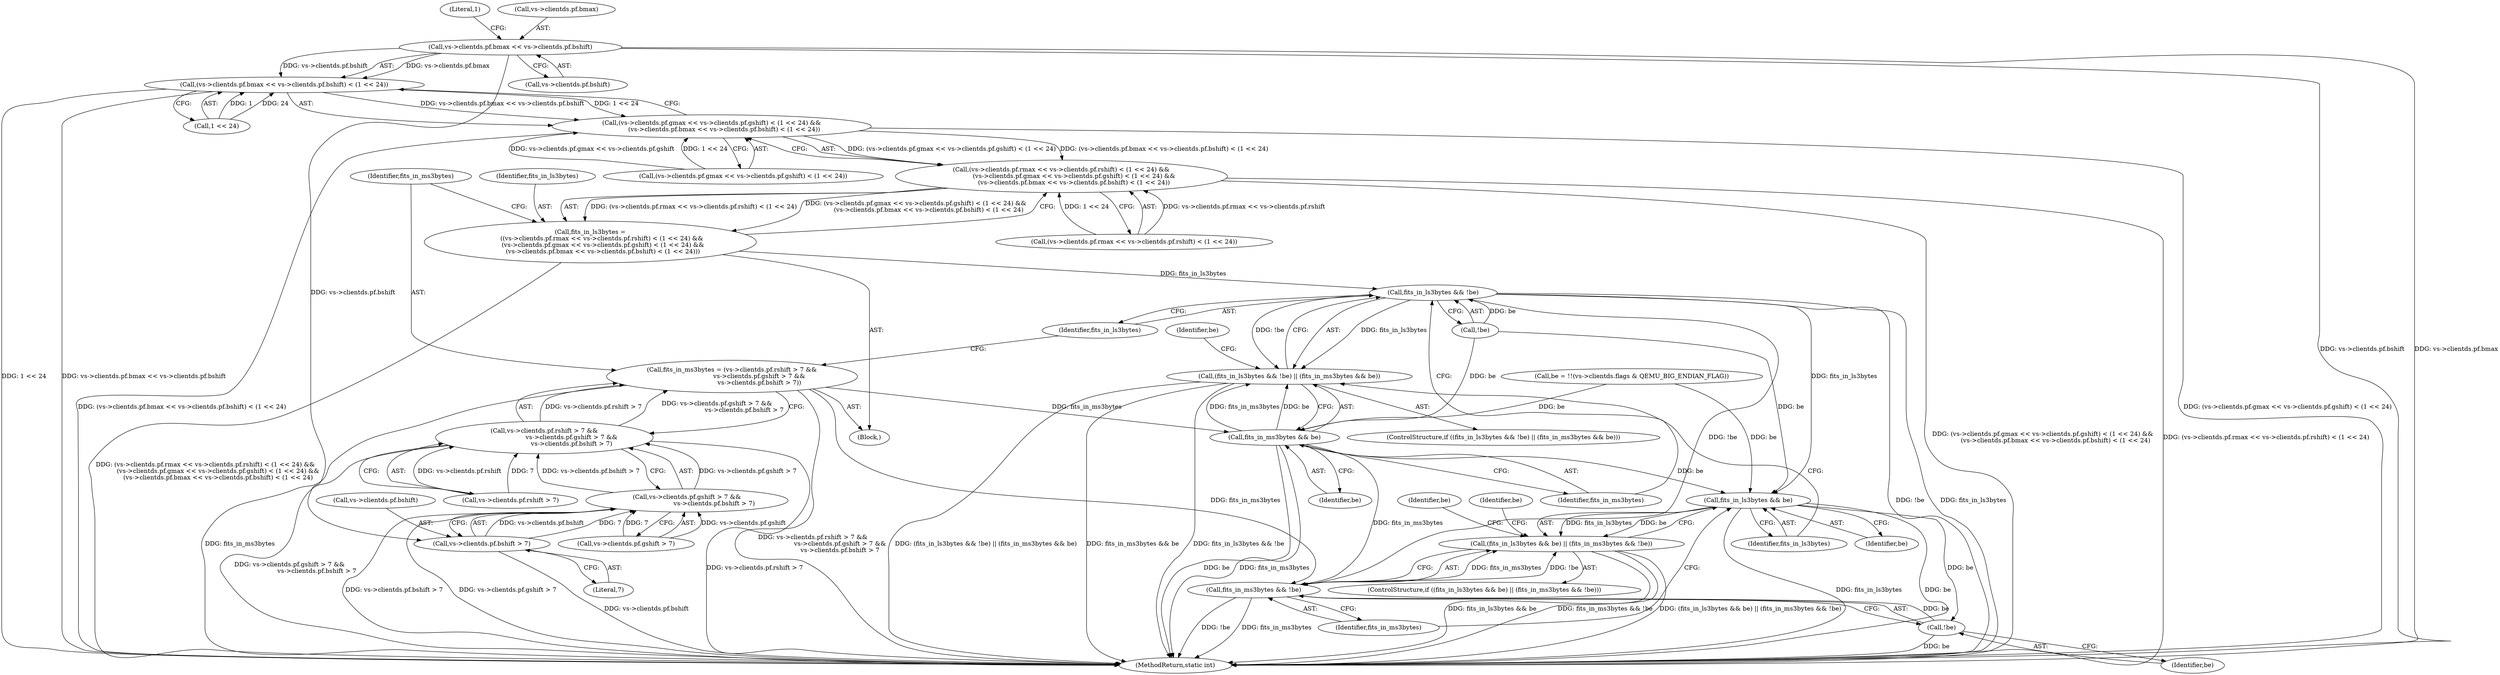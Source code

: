 digraph "1_qemu_9f64916da20eea67121d544698676295bbb105a7_8@pointer" {
"1000323" [label="(Call,vs->clientds.pf.bmax << vs->clientds.pf.bshift)"];
"1000322" [label="(Call,(vs->clientds.pf.bmax << vs->clientds.pf.bshift) < (1 << 24))"];
"1000302" [label="(Call,(vs->clientds.pf.gmax << vs->clientds.pf.gshift) < (1 << 24) &&\n             (vs->clientds.pf.bmax << vs->clientds.pf.bshift) < (1 << 24))"];
"1000282" [label="(Call,(vs->clientds.pf.rmax << vs->clientds.pf.rshift) < (1 << 24) &&\n             (vs->clientds.pf.gmax << vs->clientds.pf.gshift) < (1 << 24) &&\n             (vs->clientds.pf.bmax << vs->clientds.pf.bshift) < (1 << 24))"];
"1000280" [label="(Call,fits_in_ls3bytes =\n            ((vs->clientds.pf.rmax << vs->clientds.pf.rshift) < (1 << 24) &&\n             (vs->clientds.pf.gmax << vs->clientds.pf.gshift) < (1 << 24) &&\n             (vs->clientds.pf.bmax << vs->clientds.pf.bshift) < (1 << 24)))"];
"1000374" [label="(Call,fits_in_ls3bytes && !be)"];
"1000373" [label="(Call,(fits_in_ls3bytes && !be) || (fits_in_ms3bytes && be))"];
"1000404" [label="(Call,fits_in_ls3bytes && be)"];
"1000403" [label="(Call,(fits_in_ls3bytes && be) || (fits_in_ms3bytes && !be))"];
"1000409" [label="(Call,!be)"];
"1000407" [label="(Call,fits_in_ms3bytes && !be)"];
"1000363" [label="(Call,vs->clientds.pf.bshift > 7)"];
"1000353" [label="(Call,vs->clientds.pf.gshift > 7 &&\n                            vs->clientds.pf.bshift > 7)"];
"1000343" [label="(Call,vs->clientds.pf.rshift > 7 &&\n                            vs->clientds.pf.gshift > 7 &&\n                            vs->clientds.pf.bshift > 7)"];
"1000341" [label="(Call,fits_in_ms3bytes = (vs->clientds.pf.rshift > 7 &&\n                            vs->clientds.pf.gshift > 7 &&\n                            vs->clientds.pf.bshift > 7))"];
"1000378" [label="(Call,fits_in_ms3bytes && be)"];
"1000408" [label="(Identifier,fits_in_ms3bytes)"];
"1000405" [label="(Identifier,fits_in_ls3bytes)"];
"1000380" [label="(Identifier,be)"];
"1000281" [label="(Identifier,fits_in_ls3bytes)"];
"1000283" [label="(Call,(vs->clientds.pf.rmax << vs->clientds.pf.rshift) < (1 << 24))"];
"1000339" [label="(Literal,1)"];
"1000322" [label="(Call,(vs->clientds.pf.bmax << vs->clientds.pf.bshift) < (1 << 24))"];
"1000342" [label="(Identifier,fits_in_ms3bytes)"];
"1000344" [label="(Call,vs->clientds.pf.rshift > 7)"];
"1000434" [label="(Identifier,be)"];
"1000354" [label="(Call,vs->clientds.pf.gshift > 7)"];
"1000404" [label="(Call,fits_in_ls3bytes && be)"];
"1000383" [label="(Identifier,be)"];
"1000280" [label="(Call,fits_in_ls3bytes =\n            ((vs->clientds.pf.rmax << vs->clientds.pf.rshift) < (1 << 24) &&\n             (vs->clientds.pf.gmax << vs->clientds.pf.gshift) < (1 << 24) &&\n             (vs->clientds.pf.bmax << vs->clientds.pf.bshift) < (1 << 24)))"];
"1000331" [label="(Call,vs->clientds.pf.bshift)"];
"1000402" [label="(ControlStructure,if ((fits_in_ls3bytes && be) || (fits_in_ms3bytes && !be)))"];
"1000492" [label="(MethodReturn,static int)"];
"1000375" [label="(Identifier,fits_in_ls3bytes)"];
"1000407" [label="(Call,fits_in_ms3bytes && !be)"];
"1000341" [label="(Call,fits_in_ms3bytes = (vs->clientds.pf.rshift > 7 &&\n                            vs->clientds.pf.gshift > 7 &&\n                            vs->clientds.pf.bshift > 7))"];
"1000373" [label="(Call,(fits_in_ls3bytes && !be) || (fits_in_ms3bytes && be))"];
"1000378" [label="(Call,fits_in_ms3bytes && be)"];
"1000108" [label="(Call,be = !!(vs->clientds.flags & QEMU_BIG_ENDIAN_FLAG))"];
"1000282" [label="(Call,(vs->clientds.pf.rmax << vs->clientds.pf.rshift) < (1 << 24) &&\n             (vs->clientds.pf.gmax << vs->clientds.pf.gshift) < (1 << 24) &&\n             (vs->clientds.pf.bmax << vs->clientds.pf.bshift) < (1 << 24))"];
"1000353" [label="(Call,vs->clientds.pf.gshift > 7 &&\n                            vs->clientds.pf.bshift > 7)"];
"1000324" [label="(Call,vs->clientds.pf.bmax)"];
"1000379" [label="(Identifier,fits_in_ms3bytes)"];
"1000409" [label="(Call,!be)"];
"1000376" [label="(Call,!be)"];
"1000406" [label="(Identifier,be)"];
"1000343" [label="(Call,vs->clientds.pf.rshift > 7 &&\n                            vs->clientds.pf.gshift > 7 &&\n                            vs->clientds.pf.bshift > 7)"];
"1000364" [label="(Call,vs->clientds.pf.bshift)"];
"1000363" [label="(Call,vs->clientds.pf.bshift > 7)"];
"1000302" [label="(Call,(vs->clientds.pf.gmax << vs->clientds.pf.gshift) < (1 << 24) &&\n             (vs->clientds.pf.bmax << vs->clientds.pf.bshift) < (1 << 24))"];
"1000277" [label="(Block,)"];
"1000323" [label="(Call,vs->clientds.pf.bmax << vs->clientds.pf.bshift)"];
"1000403" [label="(Call,(fits_in_ls3bytes && be) || (fits_in_ms3bytes && !be))"];
"1000374" [label="(Call,fits_in_ls3bytes && !be)"];
"1000413" [label="(Identifier,be)"];
"1000410" [label="(Identifier,be)"];
"1000372" [label="(ControlStructure,if ((fits_in_ls3bytes && !be) || (fits_in_ms3bytes && be)))"];
"1000371" [label="(Literal,7)"];
"1000303" [label="(Call,(vs->clientds.pf.gmax << vs->clientds.pf.gshift) < (1 << 24))"];
"1000338" [label="(Call,1 << 24)"];
"1000323" -> "1000322"  [label="AST: "];
"1000323" -> "1000331"  [label="CFG: "];
"1000324" -> "1000323"  [label="AST: "];
"1000331" -> "1000323"  [label="AST: "];
"1000339" -> "1000323"  [label="CFG: "];
"1000323" -> "1000492"  [label="DDG: vs->clientds.pf.bshift"];
"1000323" -> "1000492"  [label="DDG: vs->clientds.pf.bmax"];
"1000323" -> "1000322"  [label="DDG: vs->clientds.pf.bmax"];
"1000323" -> "1000322"  [label="DDG: vs->clientds.pf.bshift"];
"1000323" -> "1000363"  [label="DDG: vs->clientds.pf.bshift"];
"1000322" -> "1000302"  [label="AST: "];
"1000322" -> "1000338"  [label="CFG: "];
"1000338" -> "1000322"  [label="AST: "];
"1000302" -> "1000322"  [label="CFG: "];
"1000322" -> "1000492"  [label="DDG: 1 << 24"];
"1000322" -> "1000492"  [label="DDG: vs->clientds.pf.bmax << vs->clientds.pf.bshift"];
"1000322" -> "1000302"  [label="DDG: vs->clientds.pf.bmax << vs->clientds.pf.bshift"];
"1000322" -> "1000302"  [label="DDG: 1 << 24"];
"1000338" -> "1000322"  [label="DDG: 1"];
"1000338" -> "1000322"  [label="DDG: 24"];
"1000302" -> "1000282"  [label="AST: "];
"1000302" -> "1000303"  [label="CFG: "];
"1000303" -> "1000302"  [label="AST: "];
"1000282" -> "1000302"  [label="CFG: "];
"1000302" -> "1000492"  [label="DDG: (vs->clientds.pf.gmax << vs->clientds.pf.gshift) < (1 << 24)"];
"1000302" -> "1000492"  [label="DDG: (vs->clientds.pf.bmax << vs->clientds.pf.bshift) < (1 << 24)"];
"1000302" -> "1000282"  [label="DDG: (vs->clientds.pf.gmax << vs->clientds.pf.gshift) < (1 << 24)"];
"1000302" -> "1000282"  [label="DDG: (vs->clientds.pf.bmax << vs->clientds.pf.bshift) < (1 << 24)"];
"1000303" -> "1000302"  [label="DDG: vs->clientds.pf.gmax << vs->clientds.pf.gshift"];
"1000303" -> "1000302"  [label="DDG: 1 << 24"];
"1000282" -> "1000280"  [label="AST: "];
"1000282" -> "1000283"  [label="CFG: "];
"1000283" -> "1000282"  [label="AST: "];
"1000280" -> "1000282"  [label="CFG: "];
"1000282" -> "1000492"  [label="DDG: (vs->clientds.pf.gmax << vs->clientds.pf.gshift) < (1 << 24) &&\n             (vs->clientds.pf.bmax << vs->clientds.pf.bshift) < (1 << 24)"];
"1000282" -> "1000492"  [label="DDG: (vs->clientds.pf.rmax << vs->clientds.pf.rshift) < (1 << 24)"];
"1000282" -> "1000280"  [label="DDG: (vs->clientds.pf.rmax << vs->clientds.pf.rshift) < (1 << 24)"];
"1000282" -> "1000280"  [label="DDG: (vs->clientds.pf.gmax << vs->clientds.pf.gshift) < (1 << 24) &&\n             (vs->clientds.pf.bmax << vs->clientds.pf.bshift) < (1 << 24)"];
"1000283" -> "1000282"  [label="DDG: vs->clientds.pf.rmax << vs->clientds.pf.rshift"];
"1000283" -> "1000282"  [label="DDG: 1 << 24"];
"1000280" -> "1000277"  [label="AST: "];
"1000281" -> "1000280"  [label="AST: "];
"1000342" -> "1000280"  [label="CFG: "];
"1000280" -> "1000492"  [label="DDG: (vs->clientds.pf.rmax << vs->clientds.pf.rshift) < (1 << 24) &&\n             (vs->clientds.pf.gmax << vs->clientds.pf.gshift) < (1 << 24) &&\n             (vs->clientds.pf.bmax << vs->clientds.pf.bshift) < (1 << 24)"];
"1000280" -> "1000374"  [label="DDG: fits_in_ls3bytes"];
"1000374" -> "1000373"  [label="AST: "];
"1000374" -> "1000375"  [label="CFG: "];
"1000374" -> "1000376"  [label="CFG: "];
"1000375" -> "1000374"  [label="AST: "];
"1000376" -> "1000374"  [label="AST: "];
"1000379" -> "1000374"  [label="CFG: "];
"1000373" -> "1000374"  [label="CFG: "];
"1000374" -> "1000492"  [label="DDG: !be"];
"1000374" -> "1000492"  [label="DDG: fits_in_ls3bytes"];
"1000374" -> "1000373"  [label="DDG: fits_in_ls3bytes"];
"1000374" -> "1000373"  [label="DDG: !be"];
"1000376" -> "1000374"  [label="DDG: be"];
"1000374" -> "1000404"  [label="DDG: fits_in_ls3bytes"];
"1000374" -> "1000407"  [label="DDG: !be"];
"1000373" -> "1000372"  [label="AST: "];
"1000373" -> "1000378"  [label="CFG: "];
"1000378" -> "1000373"  [label="AST: "];
"1000383" -> "1000373"  [label="CFG: "];
"1000405" -> "1000373"  [label="CFG: "];
"1000373" -> "1000492"  [label="DDG: (fits_in_ls3bytes && !be) || (fits_in_ms3bytes && be)"];
"1000373" -> "1000492"  [label="DDG: fits_in_ms3bytes && be"];
"1000373" -> "1000492"  [label="DDG: fits_in_ls3bytes && !be"];
"1000378" -> "1000373"  [label="DDG: fits_in_ms3bytes"];
"1000378" -> "1000373"  [label="DDG: be"];
"1000404" -> "1000403"  [label="AST: "];
"1000404" -> "1000405"  [label="CFG: "];
"1000404" -> "1000406"  [label="CFG: "];
"1000405" -> "1000404"  [label="AST: "];
"1000406" -> "1000404"  [label="AST: "];
"1000408" -> "1000404"  [label="CFG: "];
"1000403" -> "1000404"  [label="CFG: "];
"1000404" -> "1000492"  [label="DDG: fits_in_ls3bytes"];
"1000404" -> "1000492"  [label="DDG: be"];
"1000404" -> "1000403"  [label="DDG: fits_in_ls3bytes"];
"1000404" -> "1000403"  [label="DDG: be"];
"1000376" -> "1000404"  [label="DDG: be"];
"1000378" -> "1000404"  [label="DDG: be"];
"1000108" -> "1000404"  [label="DDG: be"];
"1000404" -> "1000409"  [label="DDG: be"];
"1000403" -> "1000402"  [label="AST: "];
"1000403" -> "1000407"  [label="CFG: "];
"1000407" -> "1000403"  [label="AST: "];
"1000413" -> "1000403"  [label="CFG: "];
"1000434" -> "1000403"  [label="CFG: "];
"1000403" -> "1000492"  [label="DDG: fits_in_ls3bytes && be"];
"1000403" -> "1000492"  [label="DDG: fits_in_ms3bytes && !be"];
"1000403" -> "1000492"  [label="DDG: (fits_in_ls3bytes && be) || (fits_in_ms3bytes && !be)"];
"1000407" -> "1000403"  [label="DDG: fits_in_ms3bytes"];
"1000407" -> "1000403"  [label="DDG: !be"];
"1000409" -> "1000407"  [label="AST: "];
"1000409" -> "1000410"  [label="CFG: "];
"1000410" -> "1000409"  [label="AST: "];
"1000407" -> "1000409"  [label="CFG: "];
"1000409" -> "1000492"  [label="DDG: be"];
"1000409" -> "1000407"  [label="DDG: be"];
"1000407" -> "1000408"  [label="CFG: "];
"1000408" -> "1000407"  [label="AST: "];
"1000407" -> "1000492"  [label="DDG: !be"];
"1000407" -> "1000492"  [label="DDG: fits_in_ms3bytes"];
"1000378" -> "1000407"  [label="DDG: fits_in_ms3bytes"];
"1000341" -> "1000407"  [label="DDG: fits_in_ms3bytes"];
"1000363" -> "1000353"  [label="AST: "];
"1000363" -> "1000371"  [label="CFG: "];
"1000364" -> "1000363"  [label="AST: "];
"1000371" -> "1000363"  [label="AST: "];
"1000353" -> "1000363"  [label="CFG: "];
"1000363" -> "1000492"  [label="DDG: vs->clientds.pf.bshift"];
"1000363" -> "1000353"  [label="DDG: vs->clientds.pf.bshift"];
"1000363" -> "1000353"  [label="DDG: 7"];
"1000353" -> "1000343"  [label="AST: "];
"1000353" -> "1000354"  [label="CFG: "];
"1000354" -> "1000353"  [label="AST: "];
"1000343" -> "1000353"  [label="CFG: "];
"1000353" -> "1000492"  [label="DDG: vs->clientds.pf.gshift > 7"];
"1000353" -> "1000492"  [label="DDG: vs->clientds.pf.bshift > 7"];
"1000353" -> "1000343"  [label="DDG: vs->clientds.pf.gshift > 7"];
"1000353" -> "1000343"  [label="DDG: vs->clientds.pf.bshift > 7"];
"1000354" -> "1000353"  [label="DDG: vs->clientds.pf.gshift"];
"1000354" -> "1000353"  [label="DDG: 7"];
"1000343" -> "1000341"  [label="AST: "];
"1000343" -> "1000344"  [label="CFG: "];
"1000344" -> "1000343"  [label="AST: "];
"1000341" -> "1000343"  [label="CFG: "];
"1000343" -> "1000492"  [label="DDG: vs->clientds.pf.rshift > 7"];
"1000343" -> "1000492"  [label="DDG: vs->clientds.pf.gshift > 7 &&\n                            vs->clientds.pf.bshift > 7"];
"1000343" -> "1000341"  [label="DDG: vs->clientds.pf.rshift > 7"];
"1000343" -> "1000341"  [label="DDG: vs->clientds.pf.gshift > 7 &&\n                            vs->clientds.pf.bshift > 7"];
"1000344" -> "1000343"  [label="DDG: vs->clientds.pf.rshift"];
"1000344" -> "1000343"  [label="DDG: 7"];
"1000341" -> "1000277"  [label="AST: "];
"1000342" -> "1000341"  [label="AST: "];
"1000375" -> "1000341"  [label="CFG: "];
"1000341" -> "1000492"  [label="DDG: vs->clientds.pf.rshift > 7 &&\n                            vs->clientds.pf.gshift > 7 &&\n                            vs->clientds.pf.bshift > 7"];
"1000341" -> "1000492"  [label="DDG: fits_in_ms3bytes"];
"1000341" -> "1000378"  [label="DDG: fits_in_ms3bytes"];
"1000378" -> "1000379"  [label="CFG: "];
"1000378" -> "1000380"  [label="CFG: "];
"1000379" -> "1000378"  [label="AST: "];
"1000380" -> "1000378"  [label="AST: "];
"1000378" -> "1000492"  [label="DDG: be"];
"1000378" -> "1000492"  [label="DDG: fits_in_ms3bytes"];
"1000376" -> "1000378"  [label="DDG: be"];
"1000108" -> "1000378"  [label="DDG: be"];
}
